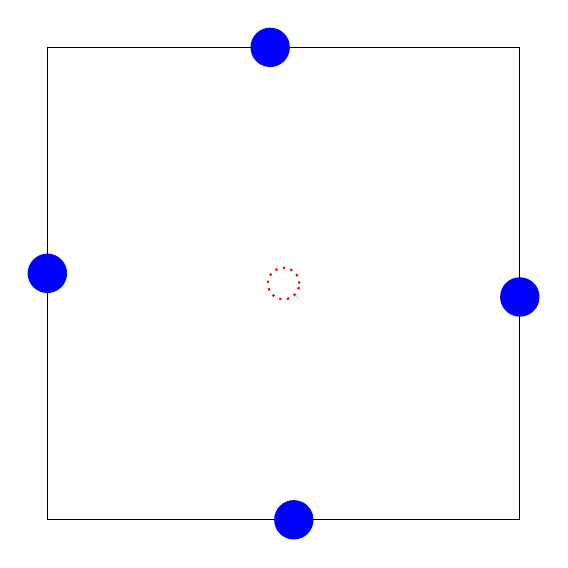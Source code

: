 \begin{tikzpicture}

\draw (0,0) rectangle (6,6); % Outline of room
%
\draw[red,thick,dotted] (3,3) circle (0.2); % Phone location

\fill[blue!100!] (3.13, 0) circle (0.25); % Beacon location - Bottom
\fill[blue!100!] (6, 2.83) circle (0.25); % Beacon location - Right
\fill[blue!100!] (2.83, 6) circle (0.25); % Beacon location - Top
\fill[blue!100!] (0, 3.13) circle (0.25); % Beacon location - Left

\end{tikzpicture}